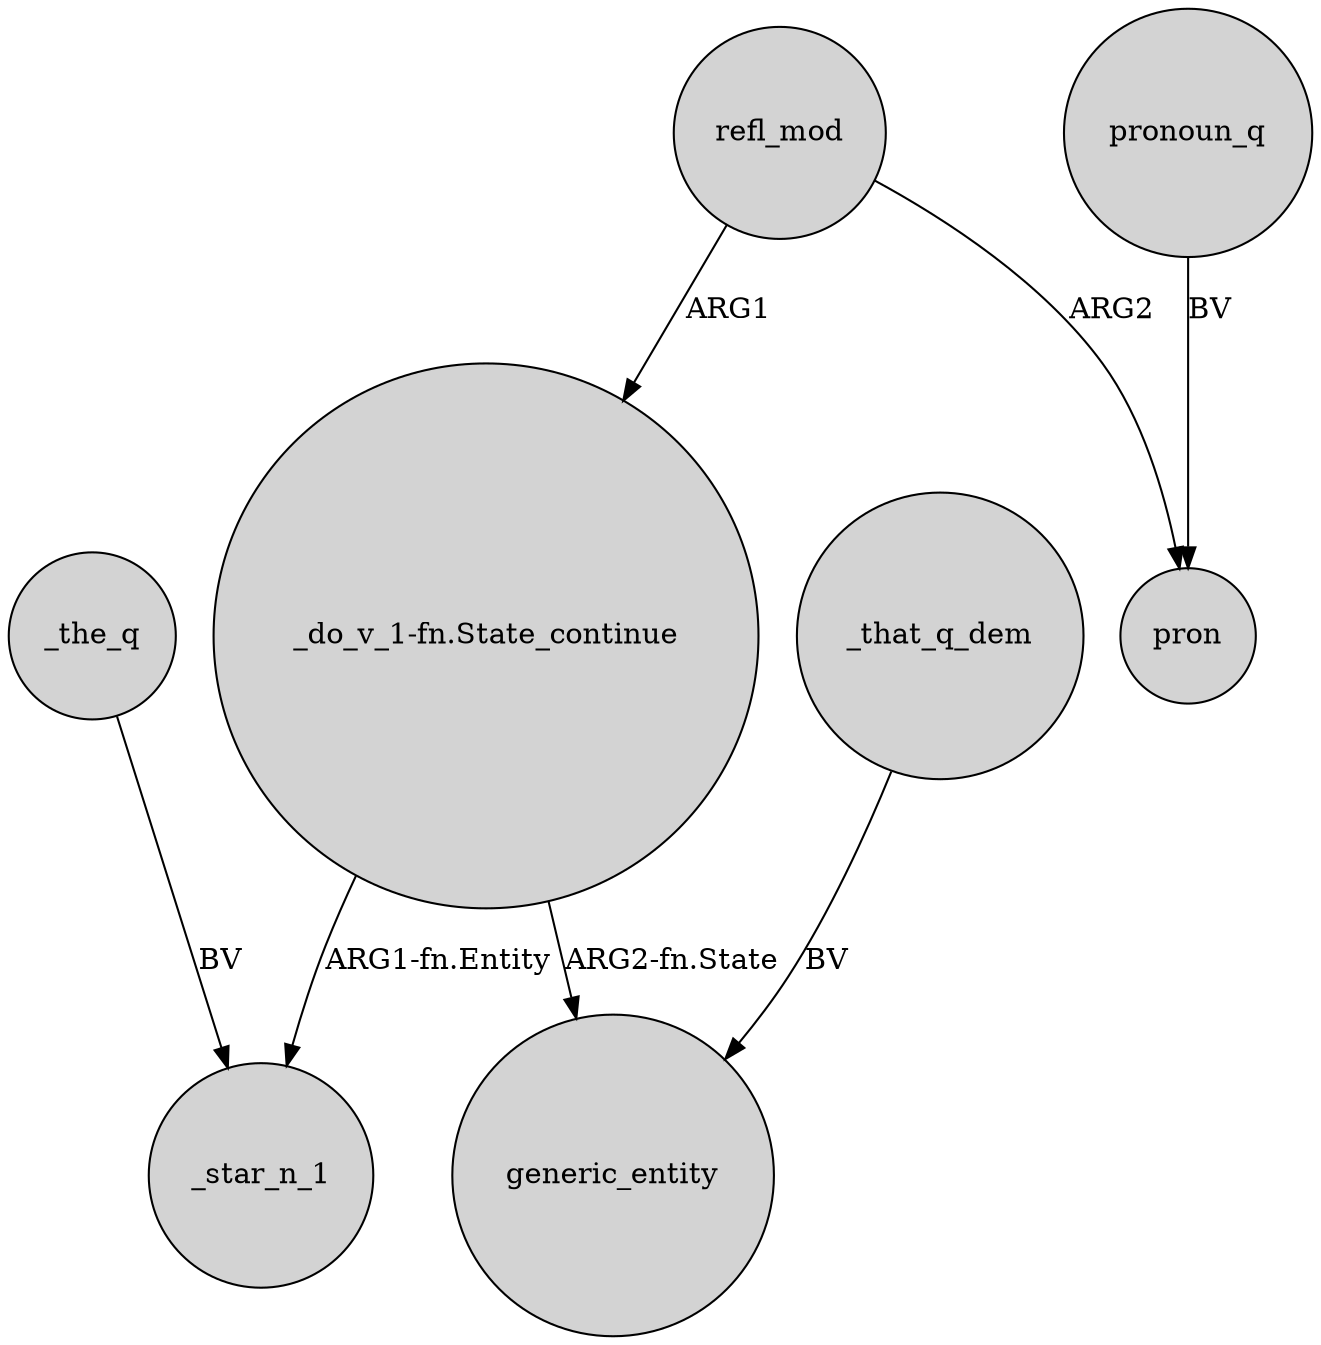 digraph {
	node [shape=circle style=filled]
	_the_q -> _star_n_1 [label=BV]
	"_do_v_1-fn.State_continue" -> generic_entity [label="ARG2-fn.State"]
	_that_q_dem -> generic_entity [label=BV]
	refl_mod -> "_do_v_1-fn.State_continue" [label=ARG1]
	pronoun_q -> pron [label=BV]
	"_do_v_1-fn.State_continue" -> _star_n_1 [label="ARG1-fn.Entity"]
	refl_mod -> pron [label=ARG2]
}
